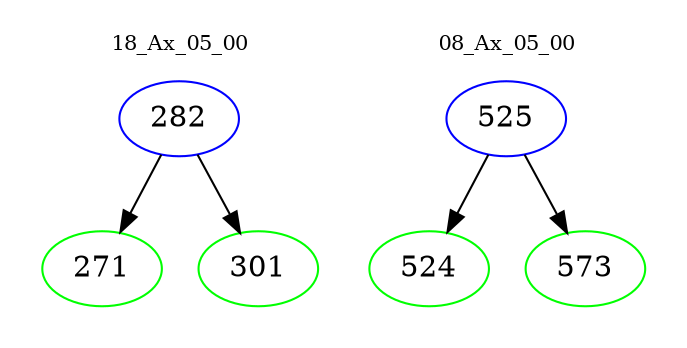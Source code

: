 digraph{
subgraph cluster_0 {
color = white
label = "18_Ax_05_00";
fontsize=10;
T0_282 [label="282", color="blue"]
T0_282 -> T0_271 [color="black"]
T0_271 [label="271", color="green"]
T0_282 -> T0_301 [color="black"]
T0_301 [label="301", color="green"]
}
subgraph cluster_1 {
color = white
label = "08_Ax_05_00";
fontsize=10;
T1_525 [label="525", color="blue"]
T1_525 -> T1_524 [color="black"]
T1_524 [label="524", color="green"]
T1_525 -> T1_573 [color="black"]
T1_573 [label="573", color="green"]
}
}
